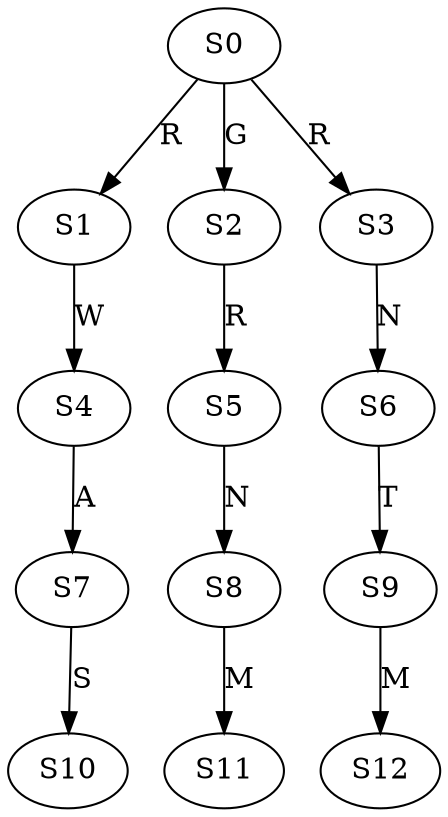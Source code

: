 strict digraph  {
	S0 -> S1 [ label = R ];
	S0 -> S2 [ label = G ];
	S0 -> S3 [ label = R ];
	S1 -> S4 [ label = W ];
	S2 -> S5 [ label = R ];
	S3 -> S6 [ label = N ];
	S4 -> S7 [ label = A ];
	S5 -> S8 [ label = N ];
	S6 -> S9 [ label = T ];
	S7 -> S10 [ label = S ];
	S8 -> S11 [ label = M ];
	S9 -> S12 [ label = M ];
}
